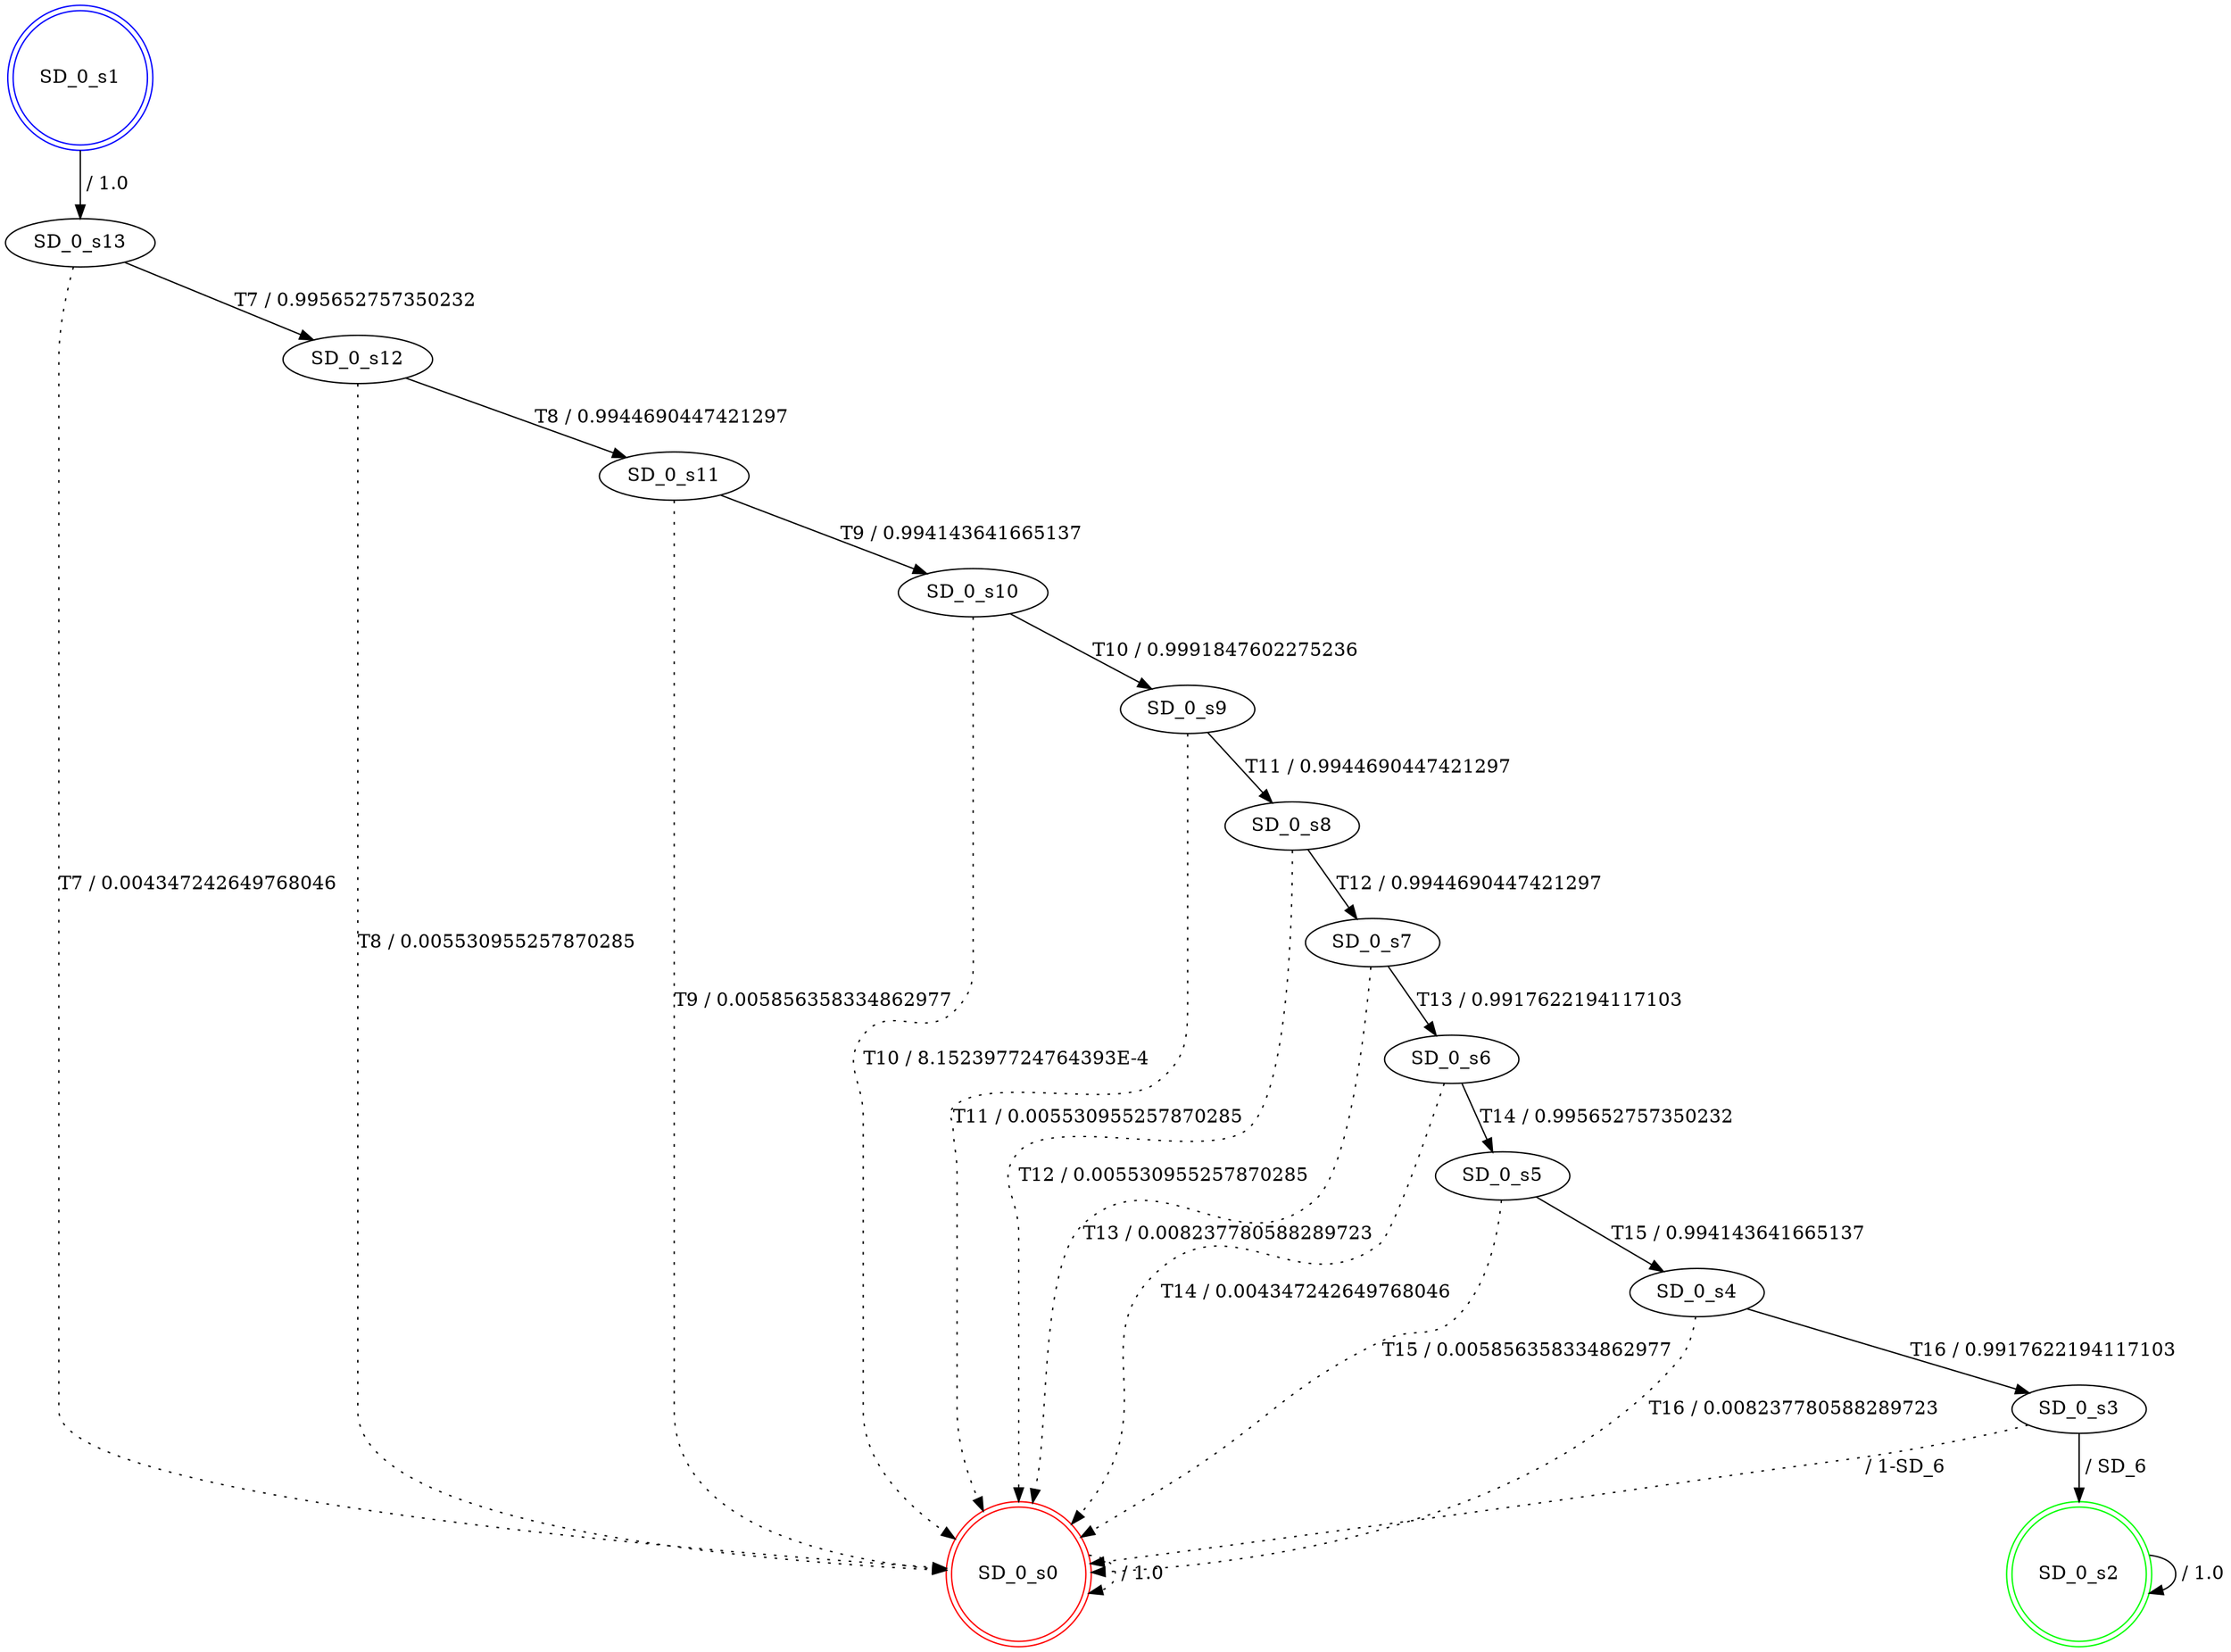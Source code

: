 digraph graphname {
SD_0_s0 [label="SD_0_s0",color=red,shape=doublecircle ];
SD_0_s1 [label="SD_0_s1",color=blue,shape=doublecircle ];
SD_0_s2 [label="SD_0_s2",color=green,shape=doublecircle ];
SD_0_s3 [label="SD_0_s3" ];
SD_0_s4 [label="SD_0_s4" ];
SD_0_s5 [label="SD_0_s5" ];
SD_0_s6 [label="SD_0_s6" ];
SD_0_s7 [label="SD_0_s7" ];
SD_0_s8 [label="SD_0_s8" ];
SD_0_s9 [label="SD_0_s9" ];
SD_0_s10 [label="SD_0_s10" ];
SD_0_s11 [label="SD_0_s11" ];
SD_0_s12 [label="SD_0_s12" ];
SD_0_s13 [label="SD_0_s13" ];
SD_0_s0 -> SD_0_s0 [label=" / 1.0", style=dotted];
SD_0_s1 -> SD_0_s13 [label=" / 1.0"];
SD_0_s2 -> SD_0_s2 [label=" / 1.0"];
SD_0_s3 -> SD_0_s2 [label=" / SD_6"];
SD_0_s3 -> SD_0_s0 [label=" / 1-SD_6", style=dotted];
SD_0_s4 -> SD_0_s3 [label="T16 / 0.9917622194117103"];
SD_0_s4 -> SD_0_s0 [label="T16 / 0.008237780588289723", style=dotted];
SD_0_s5 -> SD_0_s4 [label="T15 / 0.994143641665137"];
SD_0_s5 -> SD_0_s0 [label="T15 / 0.005856358334862977", style=dotted];
SD_0_s6 -> SD_0_s5 [label="T14 / 0.995652757350232"];
SD_0_s6 -> SD_0_s0 [label="T14 / 0.004347242649768046", style=dotted];
SD_0_s7 -> SD_0_s6 [label="T13 / 0.9917622194117103"];
SD_0_s7 -> SD_0_s0 [label="T13 / 0.008237780588289723", style=dotted];
SD_0_s8 -> SD_0_s7 [label="T12 / 0.9944690447421297"];
SD_0_s8 -> SD_0_s0 [label="T12 / 0.005530955257870285", style=dotted];
SD_0_s9 -> SD_0_s8 [label="T11 / 0.9944690447421297"];
SD_0_s9 -> SD_0_s0 [label="T11 / 0.005530955257870285", style=dotted];
SD_0_s10 -> SD_0_s9 [label="T10 / 0.9991847602275236"];
SD_0_s10 -> SD_0_s0 [label="T10 / 8.152397724764393E-4", style=dotted];
SD_0_s11 -> SD_0_s10 [label="T9 / 0.994143641665137"];
SD_0_s11 -> SD_0_s0 [label="T9 / 0.005856358334862977", style=dotted];
SD_0_s12 -> SD_0_s11 [label="T8 / 0.9944690447421297"];
SD_0_s12 -> SD_0_s0 [label="T8 / 0.005530955257870285", style=dotted];
SD_0_s13 -> SD_0_s12 [label="T7 / 0.995652757350232"];
SD_0_s13 -> SD_0_s0 [label="T7 / 0.004347242649768046", style=dotted];
}
